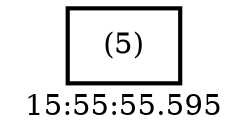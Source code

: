 digraph  g{ graph[label = "15:55:55.595"]
node [shape=rectangle, color=black, fontcolor=black, style=bold] edge [color=black] 0 [label="(5)"] ; 
}

